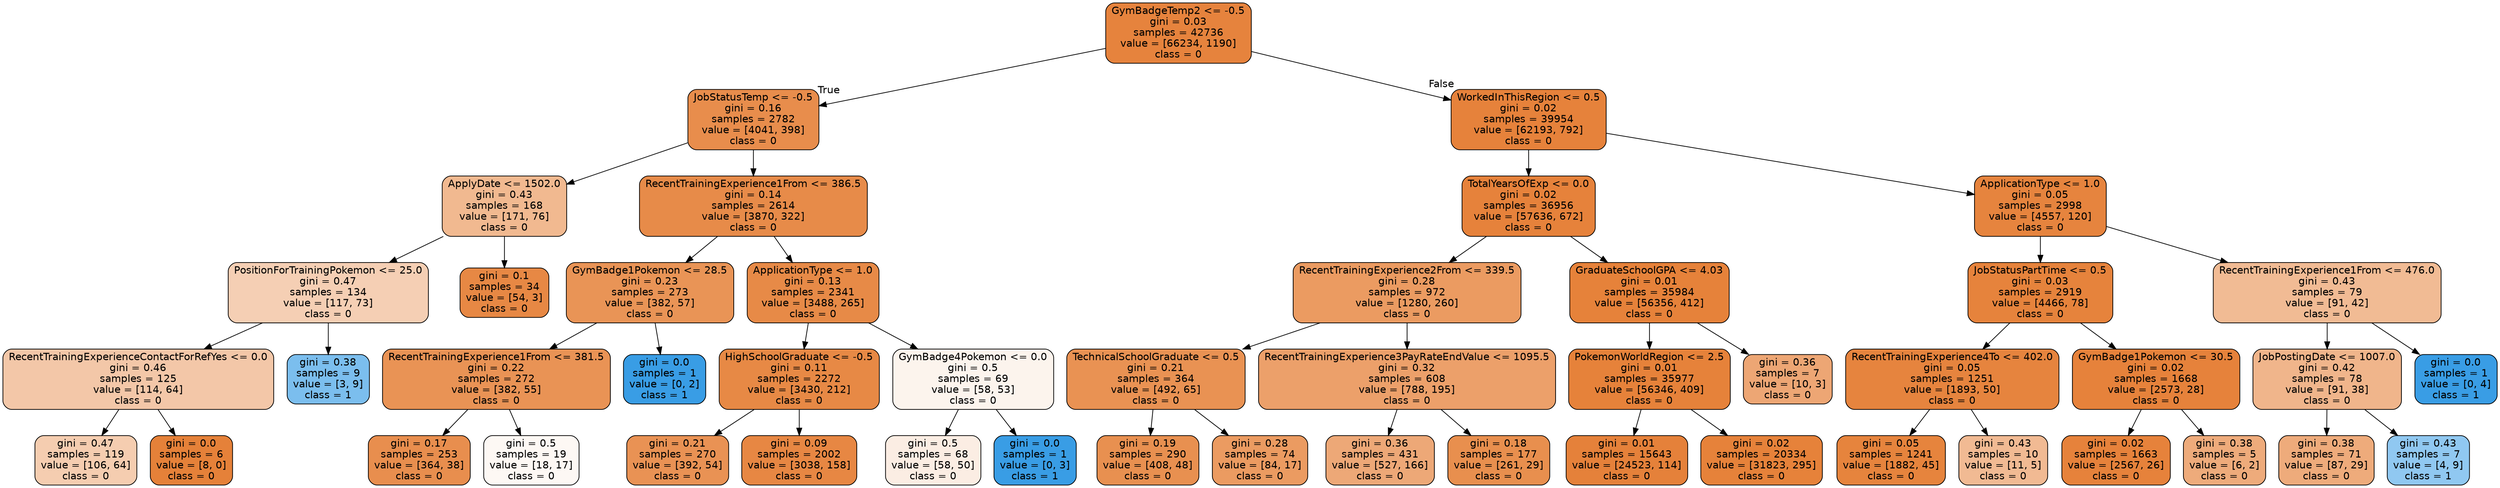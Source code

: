 digraph Tree {
node [shape=box, style="filled, rounded", color="black", fontname=helvetica] ;
edge [fontname=helvetica] ;
0 [label="GymBadgeTemp2 <= -0.5\ngini = 0.03\nsamples = 42736\nvalue = [66234, 1190]\nclass = 0", fillcolor="#e58139fa"] ;
1 [label="JobStatusTemp <= -0.5\ngini = 0.16\nsamples = 2782\nvalue = [4041, 398]\nclass = 0", fillcolor="#e58139e6"] ;
0 -> 1 [labeldistance=2.5, labelangle=45, headlabel="True"] ;
2 [label="ApplyDate <= 1502.0\ngini = 0.43\nsamples = 168\nvalue = [171, 76]\nclass = 0", fillcolor="#e581398e"] ;
1 -> 2 ;
3 [label="PositionForTrainingPokemon <= 25.0\ngini = 0.47\nsamples = 134\nvalue = [117, 73]\nclass = 0", fillcolor="#e5813960"] ;
2 -> 3 ;
4 [label="RecentTrainingExperienceContactForRefYes <= 0.0\ngini = 0.46\nsamples = 125\nvalue = [114, 64]\nclass = 0", fillcolor="#e5813970"] ;
3 -> 4 ;
5 [label="gini = 0.47\nsamples = 119\nvalue = [106, 64]\nclass = 0", fillcolor="#e5813965"] ;
4 -> 5 ;
6 [label="gini = 0.0\nsamples = 6\nvalue = [8, 0]\nclass = 0", fillcolor="#e58139ff"] ;
4 -> 6 ;
7 [label="gini = 0.38\nsamples = 9\nvalue = [3, 9]\nclass = 1", fillcolor="#399de5aa"] ;
3 -> 7 ;
8 [label="gini = 0.1\nsamples = 34\nvalue = [54, 3]\nclass = 0", fillcolor="#e58139f1"] ;
2 -> 8 ;
9 [label="RecentTrainingExperience1From <= 386.5\ngini = 0.14\nsamples = 2614\nvalue = [3870, 322]\nclass = 0", fillcolor="#e58139ea"] ;
1 -> 9 ;
10 [label="GymBadge1Pokemon <= 28.5\ngini = 0.23\nsamples = 273\nvalue = [382, 57]\nclass = 0", fillcolor="#e58139d9"] ;
9 -> 10 ;
11 [label="RecentTrainingExperience1From <= 381.5\ngini = 0.22\nsamples = 272\nvalue = [382, 55]\nclass = 0", fillcolor="#e58139da"] ;
10 -> 11 ;
12 [label="gini = 0.17\nsamples = 253\nvalue = [364, 38]\nclass = 0", fillcolor="#e58139e4"] ;
11 -> 12 ;
13 [label="gini = 0.5\nsamples = 19\nvalue = [18, 17]\nclass = 0", fillcolor="#e581390e"] ;
11 -> 13 ;
14 [label="gini = 0.0\nsamples = 1\nvalue = [0, 2]\nclass = 1", fillcolor="#399de5ff"] ;
10 -> 14 ;
15 [label="ApplicationType <= 1.0\ngini = 0.13\nsamples = 2341\nvalue = [3488, 265]\nclass = 0", fillcolor="#e58139ec"] ;
9 -> 15 ;
16 [label="HighSchoolGraduate <= -0.5\ngini = 0.11\nsamples = 2272\nvalue = [3430, 212]\nclass = 0", fillcolor="#e58139ef"] ;
15 -> 16 ;
17 [label="gini = 0.21\nsamples = 270\nvalue = [392, 54]\nclass = 0", fillcolor="#e58139dc"] ;
16 -> 17 ;
18 [label="gini = 0.09\nsamples = 2002\nvalue = [3038, 158]\nclass = 0", fillcolor="#e58139f2"] ;
16 -> 18 ;
19 [label="GymBadge4Pokemon <= 0.0\ngini = 0.5\nsamples = 69\nvalue = [58, 53]\nclass = 0", fillcolor="#e5813916"] ;
15 -> 19 ;
20 [label="gini = 0.5\nsamples = 68\nvalue = [58, 50]\nclass = 0", fillcolor="#e5813923"] ;
19 -> 20 ;
21 [label="gini = 0.0\nsamples = 1\nvalue = [0, 3]\nclass = 1", fillcolor="#399de5ff"] ;
19 -> 21 ;
22 [label="WorkedInThisRegion <= 0.5\ngini = 0.02\nsamples = 39954\nvalue = [62193, 792]\nclass = 0", fillcolor="#e58139fc"] ;
0 -> 22 [labeldistance=2.5, labelangle=-45, headlabel="False"] ;
23 [label="TotalYearsOfExp <= 0.0\ngini = 0.02\nsamples = 36956\nvalue = [57636, 672]\nclass = 0", fillcolor="#e58139fc"] ;
22 -> 23 ;
24 [label="RecentTrainingExperience2From <= 339.5\ngini = 0.28\nsamples = 972\nvalue = [1280, 260]\nclass = 0", fillcolor="#e58139cb"] ;
23 -> 24 ;
25 [label="TechnicalSchoolGraduate <= 0.5\ngini = 0.21\nsamples = 364\nvalue = [492, 65]\nclass = 0", fillcolor="#e58139dd"] ;
24 -> 25 ;
26 [label="gini = 0.19\nsamples = 290\nvalue = [408, 48]\nclass = 0", fillcolor="#e58139e1"] ;
25 -> 26 ;
27 [label="gini = 0.28\nsamples = 74\nvalue = [84, 17]\nclass = 0", fillcolor="#e58139cb"] ;
25 -> 27 ;
28 [label="RecentTrainingExperience3PayRateEndValue <= 1095.5\ngini = 0.32\nsamples = 608\nvalue = [788, 195]\nclass = 0", fillcolor="#e58139c0"] ;
24 -> 28 ;
29 [label="gini = 0.36\nsamples = 431\nvalue = [527, 166]\nclass = 0", fillcolor="#e58139af"] ;
28 -> 29 ;
30 [label="gini = 0.18\nsamples = 177\nvalue = [261, 29]\nclass = 0", fillcolor="#e58139e3"] ;
28 -> 30 ;
31 [label="GraduateSchoolGPA <= 4.03\ngini = 0.01\nsamples = 35984\nvalue = [56356, 412]\nclass = 0", fillcolor="#e58139fd"] ;
23 -> 31 ;
32 [label="PokemonWorldRegion <= 2.5\ngini = 0.01\nsamples = 35977\nvalue = [56346, 409]\nclass = 0", fillcolor="#e58139fd"] ;
31 -> 32 ;
33 [label="gini = 0.01\nsamples = 15643\nvalue = [24523, 114]\nclass = 0", fillcolor="#e58139fe"] ;
32 -> 33 ;
34 [label="gini = 0.02\nsamples = 20334\nvalue = [31823, 295]\nclass = 0", fillcolor="#e58139fd"] ;
32 -> 34 ;
35 [label="gini = 0.36\nsamples = 7\nvalue = [10, 3]\nclass = 0", fillcolor="#e58139b3"] ;
31 -> 35 ;
36 [label="ApplicationType <= 1.0\ngini = 0.05\nsamples = 2998\nvalue = [4557, 120]\nclass = 0", fillcolor="#e58139f8"] ;
22 -> 36 ;
37 [label="JobStatusPartTime <= 0.5\ngini = 0.03\nsamples = 2919\nvalue = [4466, 78]\nclass = 0", fillcolor="#e58139fb"] ;
36 -> 37 ;
38 [label="RecentTrainingExperience4To <= 402.0\ngini = 0.05\nsamples = 1251\nvalue = [1893, 50]\nclass = 0", fillcolor="#e58139f8"] ;
37 -> 38 ;
39 [label="gini = 0.05\nsamples = 1241\nvalue = [1882, 45]\nclass = 0", fillcolor="#e58139f9"] ;
38 -> 39 ;
40 [label="gini = 0.43\nsamples = 10\nvalue = [11, 5]\nclass = 0", fillcolor="#e581398b"] ;
38 -> 40 ;
41 [label="GymBadge1Pokemon <= 30.5\ngini = 0.02\nsamples = 1668\nvalue = [2573, 28]\nclass = 0", fillcolor="#e58139fc"] ;
37 -> 41 ;
42 [label="gini = 0.02\nsamples = 1663\nvalue = [2567, 26]\nclass = 0", fillcolor="#e58139fc"] ;
41 -> 42 ;
43 [label="gini = 0.38\nsamples = 5\nvalue = [6, 2]\nclass = 0", fillcolor="#e58139aa"] ;
41 -> 43 ;
44 [label="RecentTrainingExperience1From <= 476.0\ngini = 0.43\nsamples = 79\nvalue = [91, 42]\nclass = 0", fillcolor="#e5813989"] ;
36 -> 44 ;
45 [label="JobPostingDate <= 1007.0\ngini = 0.42\nsamples = 78\nvalue = [91, 38]\nclass = 0", fillcolor="#e5813995"] ;
44 -> 45 ;
46 [label="gini = 0.38\nsamples = 71\nvalue = [87, 29]\nclass = 0", fillcolor="#e58139aa"] ;
45 -> 46 ;
47 [label="gini = 0.43\nsamples = 7\nvalue = [4, 9]\nclass = 1", fillcolor="#399de58e"] ;
45 -> 47 ;
48 [label="gini = 0.0\nsamples = 1\nvalue = [0, 4]\nclass = 1", fillcolor="#399de5ff"] ;
44 -> 48 ;
}